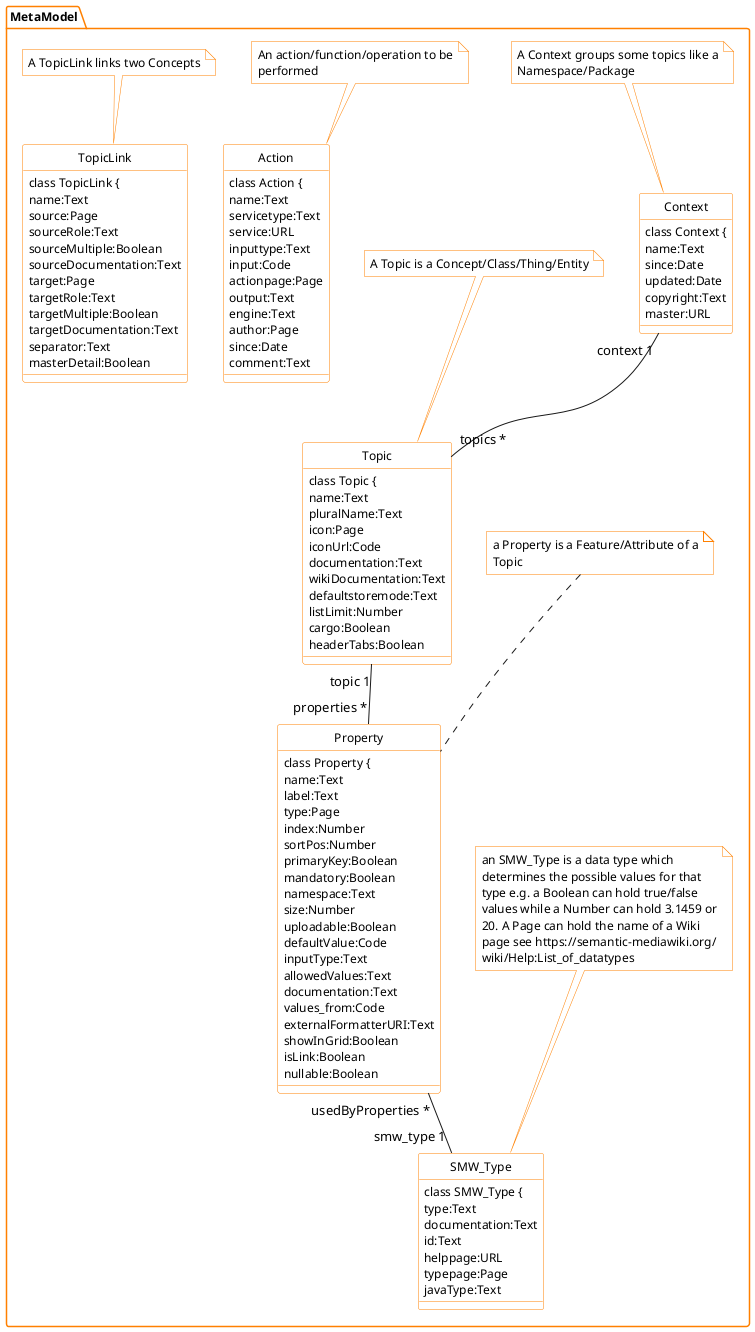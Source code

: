 @startuml
package MetaModel {
  class Context {
  class Context {
    name:Text
    since:Date
    updated:Date
    copyright:Text
    master:URL
  }
Note top of Context
A Context groups some topics like a
Namespace/Package
End note
  class Property {
  class Property {
    name:Text
    label:Text
    type:Page
    index:Number
    sortPos:Number
    primaryKey:Boolean
    mandatory:Boolean
    namespace:Text
    size:Number
    uploadable:Boolean
    defaultValue:Code
    inputType:Text
    allowedValues:Text
    documentation:Text
    values_from:Code
    externalFormatterURI:Text
    showInGrid:Boolean
    isLink:Boolean
    nullable:Boolean
  }
Note top of Property
a Property is a Feature/Attribute of a
Topic
End note
  class SMW_Type {
  class SMW_Type {
    type:Text
    documentation:Text
    id:Text
    helppage:URL
    typepage:Page
    javaType:Text
  }
Note top of SMW_Type
an SMW_Type is a data type which
determines the possible values for that
type e.g. a Boolean can hold true/false
values while a Number can hold 3.1459 or
20. A Page can hold the name of a Wiki
page see https://semantic-mediawiki.org/
wiki/Help:List_of_datatypes
End note
  class Topic {
  class Topic {
    name:Text
    pluralName:Text
    icon:Page
    iconUrl:Code
    documentation:Text
    wikiDocumentation:Text
    defaultstoremode:Text
    listLimit:Number
    cargo:Boolean
    headerTabs:Boolean
  }
Note top of Topic
A Topic is a Concept/Class/Thing/Entity
End note
  class Action {
  class Action {
    name:Text
    servicetype:Text
    service:URL
    inputtype:Text
    input:Code
    actionpage:Page
    output:Text
    engine:Text
    author:Page
    since:Date
    comment:Text
  }
Note top of Action
An action/function/operation to be
performed
End note
  class TopicLink {
  class TopicLink {
    name:Text
    source:Page
    sourceRole:Text
    sourceMultiple:Boolean
    sourceDocumentation:Text
    target:Page
    targetRole:Text
    targetMultiple:Boolean
    targetDocumentation:Text
    separator:Text
    masterDetail:Boolean
  }
Note top of TopicLink
A TopicLink links two Concepts
End note
}
Topic "topic 1" -- "properties *" Property
Context "context 1" -- "topics *" Topic
Property "usedByProperties *" -- "smw_type 1" SMW_Type

' BITPlan Corporate identity skin params
' Copyright (c) 2015-2024 BITPlan GmbH
' see http://wiki.bitplan.com/PlantUmlSkinParams#BITPlanCI
' skinparams generated by com.bitplan.restmodelmanager
skinparam note {
  BackGroundColor #FFFFFF
  FontSize 12
  ArrowColor #FF8000
  BorderColor #FF8000
  FontColor black
  FontName Technical
}
skinparam component {
  BackGroundColor #FFFFFF
  FontSize 12
  ArrowColor #FF8000
  BorderColor #FF8000
  FontColor black
  FontName Technical
}
skinparam package {
  BackGroundColor #FFFFFF
  FontSize 12
  ArrowColor #FF8000
  BorderColor #FF8000
  FontColor black
  FontName Technical
}
skinparam usecase {
  BackGroundColor #FFFFFF
  FontSize 12
  ArrowColor #FF8000
  BorderColor #FF8000
  FontColor black
  FontName Technical
}
skinparam activity {
  BackGroundColor #FFFFFF
  FontSize 12
  ArrowColor #FF8000
  BorderColor #FF8000
  FontColor black
  FontName Technical
}
skinparam classAttribute {
  BackGroundColor #FFFFFF
  FontSize 12
  ArrowColor #FF8000
  BorderColor #FF8000
  FontColor black
  FontName Technical
}
skinparam interface {
  BackGroundColor #FFFFFF
  FontSize 12
  ArrowColor #FF8000
  BorderColor #FF8000
  FontColor black
  FontName Technical
}
skinparam class {
  BackGroundColor #FFFFFF
  FontSize 12
  ArrowColor #FF8000
  BorderColor #FF8000
  FontColor black
  FontName Technical
}
skinparam object {
  BackGroundColor #FFFFFF
  FontSize 12
  ArrowColor #FF8000
  BorderColor #FF8000
  FontColor black
  FontName Technical
}
hide Circle
' end of skinparams '

@enduml

